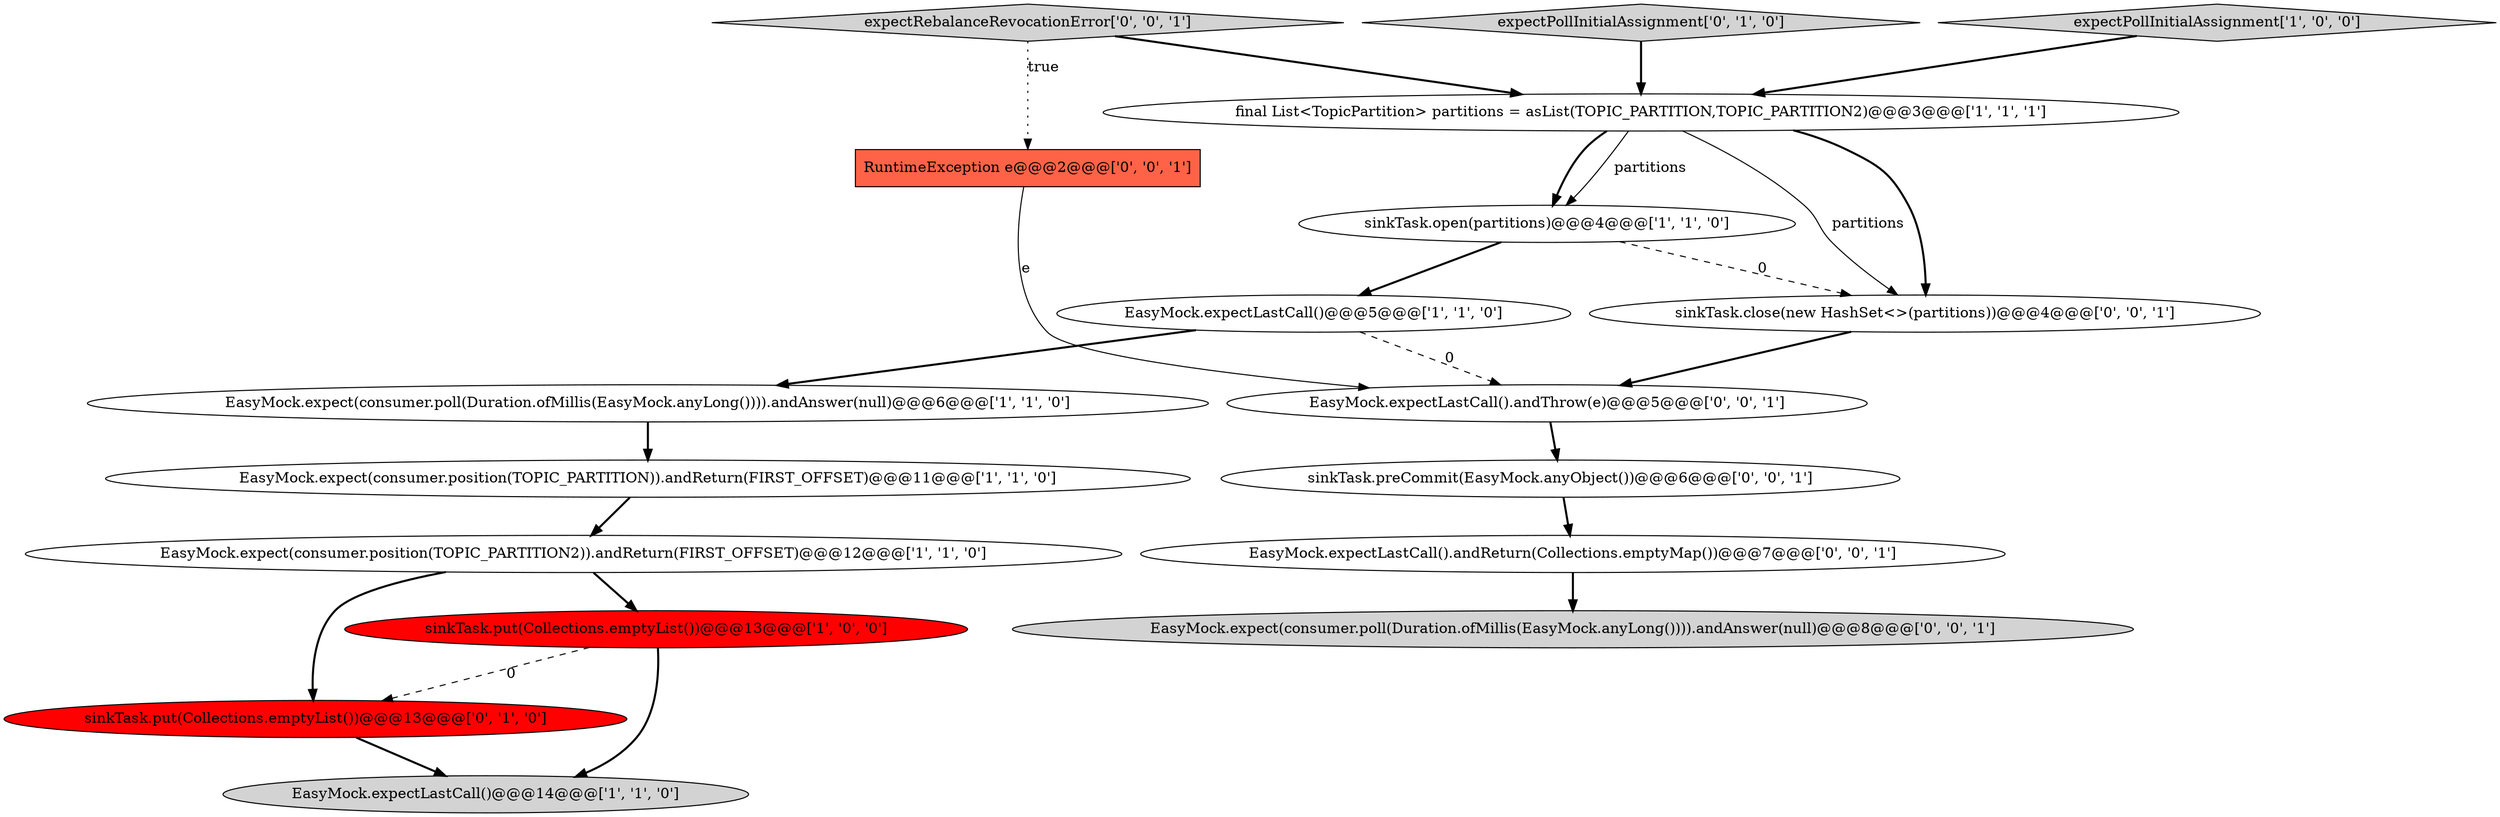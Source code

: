 digraph {
3 [style = filled, label = "expectPollInitialAssignment['1', '0', '0']", fillcolor = lightgray, shape = diamond image = "AAA0AAABBB1BBB"];
17 [style = filled, label = "EasyMock.expectLastCall().andThrow(e)@@@5@@@['0', '0', '1']", fillcolor = white, shape = ellipse image = "AAA0AAABBB3BBB"];
9 [style = filled, label = "sinkTask.put(Collections.emptyList())@@@13@@@['0', '1', '0']", fillcolor = red, shape = ellipse image = "AAA1AAABBB2BBB"];
10 [style = filled, label = "expectPollInitialAssignment['0', '1', '0']", fillcolor = lightgray, shape = diamond image = "AAA0AAABBB2BBB"];
1 [style = filled, label = "EasyMock.expect(consumer.position(TOPIC_PARTITION2)).andReturn(FIRST_OFFSET)@@@12@@@['1', '1', '0']", fillcolor = white, shape = ellipse image = "AAA0AAABBB1BBB"];
15 [style = filled, label = "expectRebalanceRevocationError['0', '0', '1']", fillcolor = lightgray, shape = diamond image = "AAA0AAABBB3BBB"];
2 [style = filled, label = "EasyMock.expectLastCall()@@@5@@@['1', '1', '0']", fillcolor = white, shape = ellipse image = "AAA0AAABBB1BBB"];
8 [style = filled, label = "sinkTask.put(Collections.emptyList())@@@13@@@['1', '0', '0']", fillcolor = red, shape = ellipse image = "AAA1AAABBB1BBB"];
0 [style = filled, label = "EasyMock.expect(consumer.poll(Duration.ofMillis(EasyMock.anyLong()))).andAnswer(null)@@@6@@@['1', '1', '0']", fillcolor = white, shape = ellipse image = "AAA0AAABBB1BBB"];
4 [style = filled, label = "EasyMock.expectLastCall()@@@14@@@['1', '1', '0']", fillcolor = lightgray, shape = ellipse image = "AAA0AAABBB1BBB"];
6 [style = filled, label = "sinkTask.open(partitions)@@@4@@@['1', '1', '0']", fillcolor = white, shape = ellipse image = "AAA0AAABBB1BBB"];
12 [style = filled, label = "sinkTask.close(new HashSet<>(partitions))@@@4@@@['0', '0', '1']", fillcolor = white, shape = ellipse image = "AAA0AAABBB3BBB"];
14 [style = filled, label = "RuntimeException e@@@2@@@['0', '0', '1']", fillcolor = tomato, shape = box image = "AAA0AAABBB3BBB"];
13 [style = filled, label = "sinkTask.preCommit(EasyMock.anyObject())@@@6@@@['0', '0', '1']", fillcolor = white, shape = ellipse image = "AAA0AAABBB3BBB"];
16 [style = filled, label = "EasyMock.expectLastCall().andReturn(Collections.emptyMap())@@@7@@@['0', '0', '1']", fillcolor = white, shape = ellipse image = "AAA0AAABBB3BBB"];
5 [style = filled, label = "final List<TopicPartition> partitions = asList(TOPIC_PARTITION,TOPIC_PARTITION2)@@@3@@@['1', '1', '1']", fillcolor = white, shape = ellipse image = "AAA0AAABBB1BBB"];
11 [style = filled, label = "EasyMock.expect(consumer.poll(Duration.ofMillis(EasyMock.anyLong()))).andAnswer(null)@@@8@@@['0', '0', '1']", fillcolor = lightgray, shape = ellipse image = "AAA0AAABBB3BBB"];
7 [style = filled, label = "EasyMock.expect(consumer.position(TOPIC_PARTITION)).andReturn(FIRST_OFFSET)@@@11@@@['1', '1', '0']", fillcolor = white, shape = ellipse image = "AAA0AAABBB1BBB"];
7->1 [style = bold, label=""];
1->8 [style = bold, label=""];
16->11 [style = bold, label=""];
14->17 [style = solid, label="e"];
9->4 [style = bold, label=""];
12->17 [style = bold, label=""];
15->14 [style = dotted, label="true"];
2->17 [style = dashed, label="0"];
13->16 [style = bold, label=""];
15->5 [style = bold, label=""];
1->9 [style = bold, label=""];
0->7 [style = bold, label=""];
6->2 [style = bold, label=""];
6->12 [style = dashed, label="0"];
8->9 [style = dashed, label="0"];
3->5 [style = bold, label=""];
2->0 [style = bold, label=""];
10->5 [style = bold, label=""];
5->6 [style = bold, label=""];
5->12 [style = bold, label=""];
5->6 [style = solid, label="partitions"];
17->13 [style = bold, label=""];
8->4 [style = bold, label=""];
5->12 [style = solid, label="partitions"];
}
